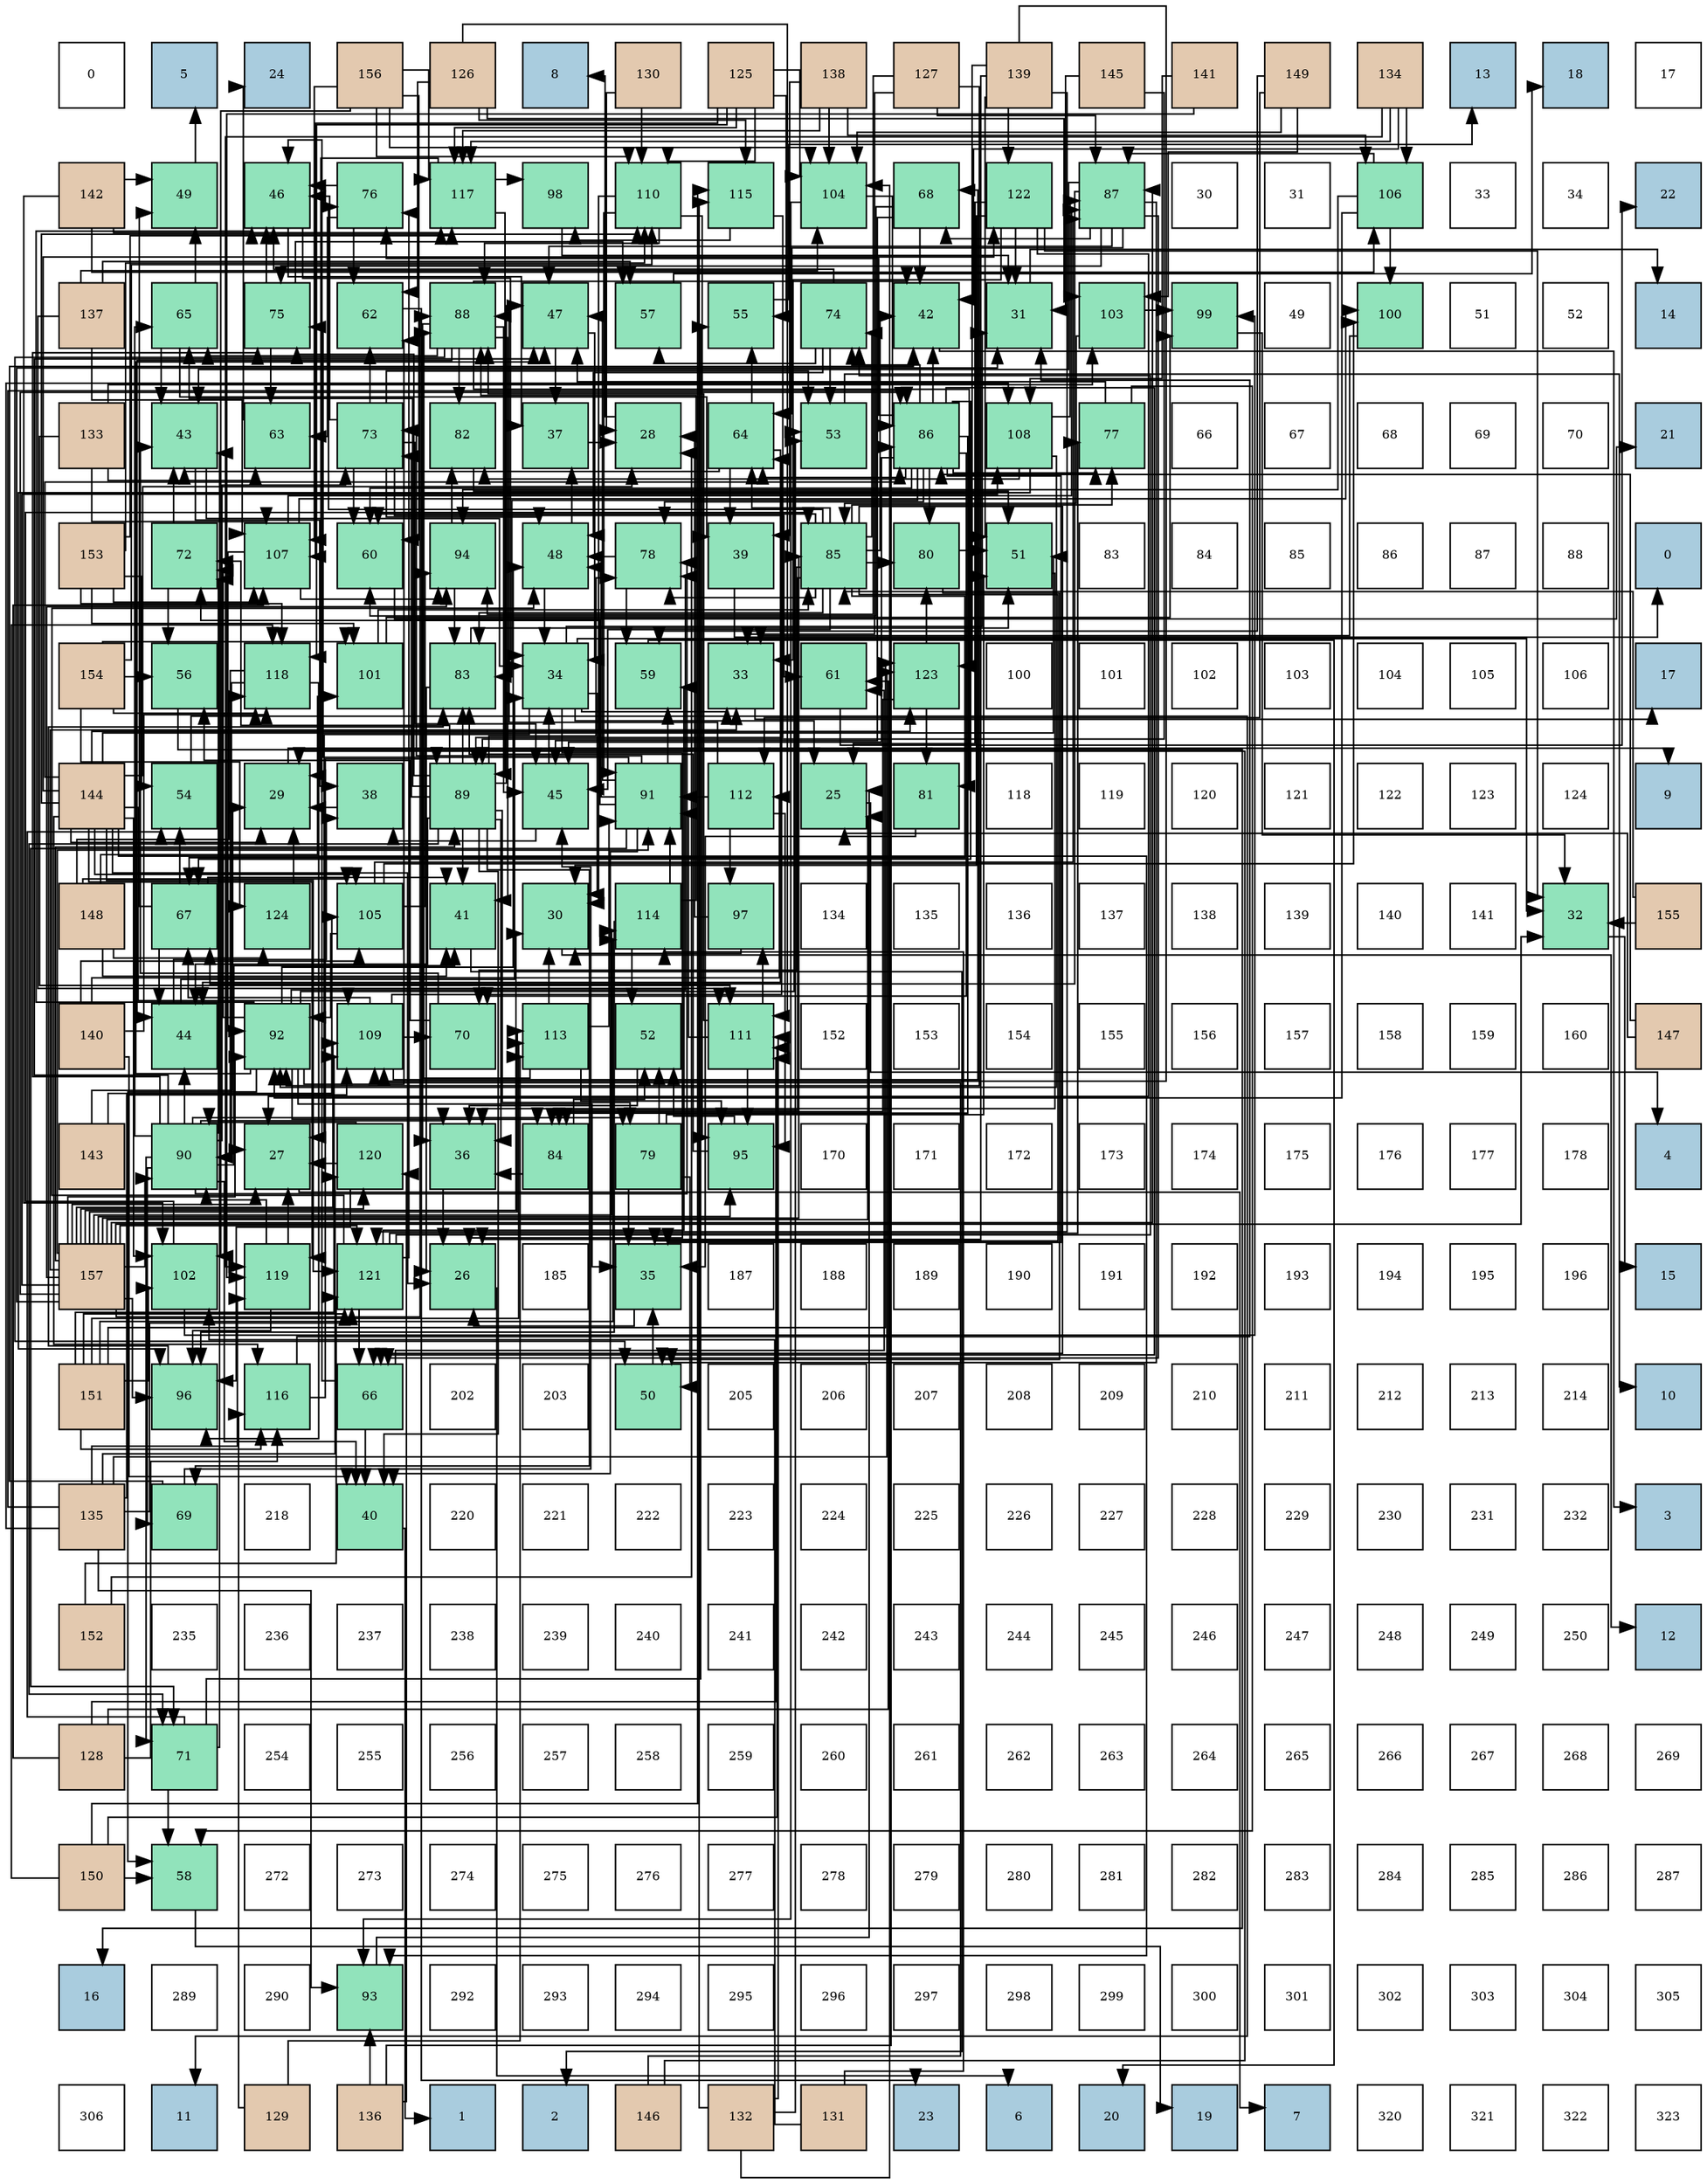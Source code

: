 digraph layout{
 rankdir=TB;
 splines=ortho;
 node [style=filled shape=square fixedsize=true width=0.6];
0[label="0", fontsize=8, fillcolor="#ffffff"];
1[label="5", fontsize=8, fillcolor="#a9ccde"];
2[label="24", fontsize=8, fillcolor="#a9ccde"];
3[label="156", fontsize=8, fillcolor="#e3c9af"];
4[label="126", fontsize=8, fillcolor="#e3c9af"];
5[label="8", fontsize=8, fillcolor="#a9ccde"];
6[label="130", fontsize=8, fillcolor="#e3c9af"];
7[label="125", fontsize=8, fillcolor="#e3c9af"];
8[label="138", fontsize=8, fillcolor="#e3c9af"];
9[label="127", fontsize=8, fillcolor="#e3c9af"];
10[label="139", fontsize=8, fillcolor="#e3c9af"];
11[label="145", fontsize=8, fillcolor="#e3c9af"];
12[label="141", fontsize=8, fillcolor="#e3c9af"];
13[label="149", fontsize=8, fillcolor="#e3c9af"];
14[label="134", fontsize=8, fillcolor="#e3c9af"];
15[label="13", fontsize=8, fillcolor="#a9ccde"];
16[label="18", fontsize=8, fillcolor="#a9ccde"];
17[label="17", fontsize=8, fillcolor="#ffffff"];
18[label="142", fontsize=8, fillcolor="#e3c9af"];
19[label="49", fontsize=8, fillcolor="#91e3bb"];
20[label="46", fontsize=8, fillcolor="#91e3bb"];
21[label="76", fontsize=8, fillcolor="#91e3bb"];
22[label="117", fontsize=8, fillcolor="#91e3bb"];
23[label="98", fontsize=8, fillcolor="#91e3bb"];
24[label="110", fontsize=8, fillcolor="#91e3bb"];
25[label="115", fontsize=8, fillcolor="#91e3bb"];
26[label="104", fontsize=8, fillcolor="#91e3bb"];
27[label="68", fontsize=8, fillcolor="#91e3bb"];
28[label="122", fontsize=8, fillcolor="#91e3bb"];
29[label="87", fontsize=8, fillcolor="#91e3bb"];
30[label="30", fontsize=8, fillcolor="#ffffff"];
31[label="31", fontsize=8, fillcolor="#ffffff"];
32[label="106", fontsize=8, fillcolor="#91e3bb"];
33[label="33", fontsize=8, fillcolor="#ffffff"];
34[label="34", fontsize=8, fillcolor="#ffffff"];
35[label="22", fontsize=8, fillcolor="#a9ccde"];
36[label="137", fontsize=8, fillcolor="#e3c9af"];
37[label="65", fontsize=8, fillcolor="#91e3bb"];
38[label="75", fontsize=8, fillcolor="#91e3bb"];
39[label="62", fontsize=8, fillcolor="#91e3bb"];
40[label="88", fontsize=8, fillcolor="#91e3bb"];
41[label="47", fontsize=8, fillcolor="#91e3bb"];
42[label="57", fontsize=8, fillcolor="#91e3bb"];
43[label="55", fontsize=8, fillcolor="#91e3bb"];
44[label="74", fontsize=8, fillcolor="#91e3bb"];
45[label="42", fontsize=8, fillcolor="#91e3bb"];
46[label="31", fontsize=8, fillcolor="#91e3bb"];
47[label="103", fontsize=8, fillcolor="#91e3bb"];
48[label="99", fontsize=8, fillcolor="#91e3bb"];
49[label="49", fontsize=8, fillcolor="#ffffff"];
50[label="100", fontsize=8, fillcolor="#91e3bb"];
51[label="51", fontsize=8, fillcolor="#ffffff"];
52[label="52", fontsize=8, fillcolor="#ffffff"];
53[label="14", fontsize=8, fillcolor="#a9ccde"];
54[label="133", fontsize=8, fillcolor="#e3c9af"];
55[label="43", fontsize=8, fillcolor="#91e3bb"];
56[label="63", fontsize=8, fillcolor="#91e3bb"];
57[label="73", fontsize=8, fillcolor="#91e3bb"];
58[label="82", fontsize=8, fillcolor="#91e3bb"];
59[label="37", fontsize=8, fillcolor="#91e3bb"];
60[label="28", fontsize=8, fillcolor="#91e3bb"];
61[label="64", fontsize=8, fillcolor="#91e3bb"];
62[label="53", fontsize=8, fillcolor="#91e3bb"];
63[label="86", fontsize=8, fillcolor="#91e3bb"];
64[label="108", fontsize=8, fillcolor="#91e3bb"];
65[label="77", fontsize=8, fillcolor="#91e3bb"];
66[label="66", fontsize=8, fillcolor="#ffffff"];
67[label="67", fontsize=8, fillcolor="#ffffff"];
68[label="68", fontsize=8, fillcolor="#ffffff"];
69[label="69", fontsize=8, fillcolor="#ffffff"];
70[label="70", fontsize=8, fillcolor="#ffffff"];
71[label="21", fontsize=8, fillcolor="#a9ccde"];
72[label="153", fontsize=8, fillcolor="#e3c9af"];
73[label="72", fontsize=8, fillcolor="#91e3bb"];
74[label="107", fontsize=8, fillcolor="#91e3bb"];
75[label="60", fontsize=8, fillcolor="#91e3bb"];
76[label="94", fontsize=8, fillcolor="#91e3bb"];
77[label="48", fontsize=8, fillcolor="#91e3bb"];
78[label="78", fontsize=8, fillcolor="#91e3bb"];
79[label="39", fontsize=8, fillcolor="#91e3bb"];
80[label="85", fontsize=8, fillcolor="#91e3bb"];
81[label="80", fontsize=8, fillcolor="#91e3bb"];
82[label="51", fontsize=8, fillcolor="#91e3bb"];
83[label="83", fontsize=8, fillcolor="#ffffff"];
84[label="84", fontsize=8, fillcolor="#ffffff"];
85[label="85", fontsize=8, fillcolor="#ffffff"];
86[label="86", fontsize=8, fillcolor="#ffffff"];
87[label="87", fontsize=8, fillcolor="#ffffff"];
88[label="88", fontsize=8, fillcolor="#ffffff"];
89[label="0", fontsize=8, fillcolor="#a9ccde"];
90[label="154", fontsize=8, fillcolor="#e3c9af"];
91[label="56", fontsize=8, fillcolor="#91e3bb"];
92[label="118", fontsize=8, fillcolor="#91e3bb"];
93[label="101", fontsize=8, fillcolor="#91e3bb"];
94[label="83", fontsize=8, fillcolor="#91e3bb"];
95[label="34", fontsize=8, fillcolor="#91e3bb"];
96[label="59", fontsize=8, fillcolor="#91e3bb"];
97[label="33", fontsize=8, fillcolor="#91e3bb"];
98[label="61", fontsize=8, fillcolor="#91e3bb"];
99[label="123", fontsize=8, fillcolor="#91e3bb"];
100[label="100", fontsize=8, fillcolor="#ffffff"];
101[label="101", fontsize=8, fillcolor="#ffffff"];
102[label="102", fontsize=8, fillcolor="#ffffff"];
103[label="103", fontsize=8, fillcolor="#ffffff"];
104[label="104", fontsize=8, fillcolor="#ffffff"];
105[label="105", fontsize=8, fillcolor="#ffffff"];
106[label="106", fontsize=8, fillcolor="#ffffff"];
107[label="17", fontsize=8, fillcolor="#a9ccde"];
108[label="144", fontsize=8, fillcolor="#e3c9af"];
109[label="54", fontsize=8, fillcolor="#91e3bb"];
110[label="29", fontsize=8, fillcolor="#91e3bb"];
111[label="38", fontsize=8, fillcolor="#91e3bb"];
112[label="89", fontsize=8, fillcolor="#91e3bb"];
113[label="45", fontsize=8, fillcolor="#91e3bb"];
114[label="91", fontsize=8, fillcolor="#91e3bb"];
115[label="112", fontsize=8, fillcolor="#91e3bb"];
116[label="25", fontsize=8, fillcolor="#91e3bb"];
117[label="81", fontsize=8, fillcolor="#91e3bb"];
118[label="118", fontsize=8, fillcolor="#ffffff"];
119[label="119", fontsize=8, fillcolor="#ffffff"];
120[label="120", fontsize=8, fillcolor="#ffffff"];
121[label="121", fontsize=8, fillcolor="#ffffff"];
122[label="122", fontsize=8, fillcolor="#ffffff"];
123[label="123", fontsize=8, fillcolor="#ffffff"];
124[label="124", fontsize=8, fillcolor="#ffffff"];
125[label="9", fontsize=8, fillcolor="#a9ccde"];
126[label="148", fontsize=8, fillcolor="#e3c9af"];
127[label="67", fontsize=8, fillcolor="#91e3bb"];
128[label="124", fontsize=8, fillcolor="#91e3bb"];
129[label="105", fontsize=8, fillcolor="#91e3bb"];
130[label="41", fontsize=8, fillcolor="#91e3bb"];
131[label="30", fontsize=8, fillcolor="#91e3bb"];
132[label="114", fontsize=8, fillcolor="#91e3bb"];
133[label="97", fontsize=8, fillcolor="#91e3bb"];
134[label="134", fontsize=8, fillcolor="#ffffff"];
135[label="135", fontsize=8, fillcolor="#ffffff"];
136[label="136", fontsize=8, fillcolor="#ffffff"];
137[label="137", fontsize=8, fillcolor="#ffffff"];
138[label="138", fontsize=8, fillcolor="#ffffff"];
139[label="139", fontsize=8, fillcolor="#ffffff"];
140[label="140", fontsize=8, fillcolor="#ffffff"];
141[label="141", fontsize=8, fillcolor="#ffffff"];
142[label="32", fontsize=8, fillcolor="#91e3bb"];
143[label="155", fontsize=8, fillcolor="#e3c9af"];
144[label="140", fontsize=8, fillcolor="#e3c9af"];
145[label="44", fontsize=8, fillcolor="#91e3bb"];
146[label="92", fontsize=8, fillcolor="#91e3bb"];
147[label="109", fontsize=8, fillcolor="#91e3bb"];
148[label="70", fontsize=8, fillcolor="#91e3bb"];
149[label="113", fontsize=8, fillcolor="#91e3bb"];
150[label="52", fontsize=8, fillcolor="#91e3bb"];
151[label="111", fontsize=8, fillcolor="#91e3bb"];
152[label="152", fontsize=8, fillcolor="#ffffff"];
153[label="153", fontsize=8, fillcolor="#ffffff"];
154[label="154", fontsize=8, fillcolor="#ffffff"];
155[label="155", fontsize=8, fillcolor="#ffffff"];
156[label="156", fontsize=8, fillcolor="#ffffff"];
157[label="157", fontsize=8, fillcolor="#ffffff"];
158[label="158", fontsize=8, fillcolor="#ffffff"];
159[label="159", fontsize=8, fillcolor="#ffffff"];
160[label="160", fontsize=8, fillcolor="#ffffff"];
161[label="147", fontsize=8, fillcolor="#e3c9af"];
162[label="143", fontsize=8, fillcolor="#e3c9af"];
163[label="90", fontsize=8, fillcolor="#91e3bb"];
164[label="27", fontsize=8, fillcolor="#91e3bb"];
165[label="120", fontsize=8, fillcolor="#91e3bb"];
166[label="36", fontsize=8, fillcolor="#91e3bb"];
167[label="84", fontsize=8, fillcolor="#91e3bb"];
168[label="79", fontsize=8, fillcolor="#91e3bb"];
169[label="95", fontsize=8, fillcolor="#91e3bb"];
170[label="170", fontsize=8, fillcolor="#ffffff"];
171[label="171", fontsize=8, fillcolor="#ffffff"];
172[label="172", fontsize=8, fillcolor="#ffffff"];
173[label="173", fontsize=8, fillcolor="#ffffff"];
174[label="174", fontsize=8, fillcolor="#ffffff"];
175[label="175", fontsize=8, fillcolor="#ffffff"];
176[label="176", fontsize=8, fillcolor="#ffffff"];
177[label="177", fontsize=8, fillcolor="#ffffff"];
178[label="178", fontsize=8, fillcolor="#ffffff"];
179[label="4", fontsize=8, fillcolor="#a9ccde"];
180[label="157", fontsize=8, fillcolor="#e3c9af"];
181[label="102", fontsize=8, fillcolor="#91e3bb"];
182[label="119", fontsize=8, fillcolor="#91e3bb"];
183[label="121", fontsize=8, fillcolor="#91e3bb"];
184[label="26", fontsize=8, fillcolor="#91e3bb"];
185[label="185", fontsize=8, fillcolor="#ffffff"];
186[label="35", fontsize=8, fillcolor="#91e3bb"];
187[label="187", fontsize=8, fillcolor="#ffffff"];
188[label="188", fontsize=8, fillcolor="#ffffff"];
189[label="189", fontsize=8, fillcolor="#ffffff"];
190[label="190", fontsize=8, fillcolor="#ffffff"];
191[label="191", fontsize=8, fillcolor="#ffffff"];
192[label="192", fontsize=8, fillcolor="#ffffff"];
193[label="193", fontsize=8, fillcolor="#ffffff"];
194[label="194", fontsize=8, fillcolor="#ffffff"];
195[label="195", fontsize=8, fillcolor="#ffffff"];
196[label="196", fontsize=8, fillcolor="#ffffff"];
197[label="15", fontsize=8, fillcolor="#a9ccde"];
198[label="151", fontsize=8, fillcolor="#e3c9af"];
199[label="96", fontsize=8, fillcolor="#91e3bb"];
200[label="116", fontsize=8, fillcolor="#91e3bb"];
201[label="66", fontsize=8, fillcolor="#91e3bb"];
202[label="202", fontsize=8, fillcolor="#ffffff"];
203[label="203", fontsize=8, fillcolor="#ffffff"];
204[label="50", fontsize=8, fillcolor="#91e3bb"];
205[label="205", fontsize=8, fillcolor="#ffffff"];
206[label="206", fontsize=8, fillcolor="#ffffff"];
207[label="207", fontsize=8, fillcolor="#ffffff"];
208[label="208", fontsize=8, fillcolor="#ffffff"];
209[label="209", fontsize=8, fillcolor="#ffffff"];
210[label="210", fontsize=8, fillcolor="#ffffff"];
211[label="211", fontsize=8, fillcolor="#ffffff"];
212[label="212", fontsize=8, fillcolor="#ffffff"];
213[label="213", fontsize=8, fillcolor="#ffffff"];
214[label="214", fontsize=8, fillcolor="#ffffff"];
215[label="10", fontsize=8, fillcolor="#a9ccde"];
216[label="135", fontsize=8, fillcolor="#e3c9af"];
217[label="69", fontsize=8, fillcolor="#91e3bb"];
218[label="218", fontsize=8, fillcolor="#ffffff"];
219[label="40", fontsize=8, fillcolor="#91e3bb"];
220[label="220", fontsize=8, fillcolor="#ffffff"];
221[label="221", fontsize=8, fillcolor="#ffffff"];
222[label="222", fontsize=8, fillcolor="#ffffff"];
223[label="223", fontsize=8, fillcolor="#ffffff"];
224[label="224", fontsize=8, fillcolor="#ffffff"];
225[label="225", fontsize=8, fillcolor="#ffffff"];
226[label="226", fontsize=8, fillcolor="#ffffff"];
227[label="227", fontsize=8, fillcolor="#ffffff"];
228[label="228", fontsize=8, fillcolor="#ffffff"];
229[label="229", fontsize=8, fillcolor="#ffffff"];
230[label="230", fontsize=8, fillcolor="#ffffff"];
231[label="231", fontsize=8, fillcolor="#ffffff"];
232[label="232", fontsize=8, fillcolor="#ffffff"];
233[label="3", fontsize=8, fillcolor="#a9ccde"];
234[label="152", fontsize=8, fillcolor="#e3c9af"];
235[label="235", fontsize=8, fillcolor="#ffffff"];
236[label="236", fontsize=8, fillcolor="#ffffff"];
237[label="237", fontsize=8, fillcolor="#ffffff"];
238[label="238", fontsize=8, fillcolor="#ffffff"];
239[label="239", fontsize=8, fillcolor="#ffffff"];
240[label="240", fontsize=8, fillcolor="#ffffff"];
241[label="241", fontsize=8, fillcolor="#ffffff"];
242[label="242", fontsize=8, fillcolor="#ffffff"];
243[label="243", fontsize=8, fillcolor="#ffffff"];
244[label="244", fontsize=8, fillcolor="#ffffff"];
245[label="245", fontsize=8, fillcolor="#ffffff"];
246[label="246", fontsize=8, fillcolor="#ffffff"];
247[label="247", fontsize=8, fillcolor="#ffffff"];
248[label="248", fontsize=8, fillcolor="#ffffff"];
249[label="249", fontsize=8, fillcolor="#ffffff"];
250[label="250", fontsize=8, fillcolor="#ffffff"];
251[label="12", fontsize=8, fillcolor="#a9ccde"];
252[label="128", fontsize=8, fillcolor="#e3c9af"];
253[label="71", fontsize=8, fillcolor="#91e3bb"];
254[label="254", fontsize=8, fillcolor="#ffffff"];
255[label="255", fontsize=8, fillcolor="#ffffff"];
256[label="256", fontsize=8, fillcolor="#ffffff"];
257[label="257", fontsize=8, fillcolor="#ffffff"];
258[label="258", fontsize=8, fillcolor="#ffffff"];
259[label="259", fontsize=8, fillcolor="#ffffff"];
260[label="260", fontsize=8, fillcolor="#ffffff"];
261[label="261", fontsize=8, fillcolor="#ffffff"];
262[label="262", fontsize=8, fillcolor="#ffffff"];
263[label="263", fontsize=8, fillcolor="#ffffff"];
264[label="264", fontsize=8, fillcolor="#ffffff"];
265[label="265", fontsize=8, fillcolor="#ffffff"];
266[label="266", fontsize=8, fillcolor="#ffffff"];
267[label="267", fontsize=8, fillcolor="#ffffff"];
268[label="268", fontsize=8, fillcolor="#ffffff"];
269[label="269", fontsize=8, fillcolor="#ffffff"];
270[label="150", fontsize=8, fillcolor="#e3c9af"];
271[label="58", fontsize=8, fillcolor="#91e3bb"];
272[label="272", fontsize=8, fillcolor="#ffffff"];
273[label="273", fontsize=8, fillcolor="#ffffff"];
274[label="274", fontsize=8, fillcolor="#ffffff"];
275[label="275", fontsize=8, fillcolor="#ffffff"];
276[label="276", fontsize=8, fillcolor="#ffffff"];
277[label="277", fontsize=8, fillcolor="#ffffff"];
278[label="278", fontsize=8, fillcolor="#ffffff"];
279[label="279", fontsize=8, fillcolor="#ffffff"];
280[label="280", fontsize=8, fillcolor="#ffffff"];
281[label="281", fontsize=8, fillcolor="#ffffff"];
282[label="282", fontsize=8, fillcolor="#ffffff"];
283[label="283", fontsize=8, fillcolor="#ffffff"];
284[label="284", fontsize=8, fillcolor="#ffffff"];
285[label="285", fontsize=8, fillcolor="#ffffff"];
286[label="286", fontsize=8, fillcolor="#ffffff"];
287[label="287", fontsize=8, fillcolor="#ffffff"];
288[label="16", fontsize=8, fillcolor="#a9ccde"];
289[label="289", fontsize=8, fillcolor="#ffffff"];
290[label="290", fontsize=8, fillcolor="#ffffff"];
291[label="93", fontsize=8, fillcolor="#91e3bb"];
292[label="292", fontsize=8, fillcolor="#ffffff"];
293[label="293", fontsize=8, fillcolor="#ffffff"];
294[label="294", fontsize=8, fillcolor="#ffffff"];
295[label="295", fontsize=8, fillcolor="#ffffff"];
296[label="296", fontsize=8, fillcolor="#ffffff"];
297[label="297", fontsize=8, fillcolor="#ffffff"];
298[label="298", fontsize=8, fillcolor="#ffffff"];
299[label="299", fontsize=8, fillcolor="#ffffff"];
300[label="300", fontsize=8, fillcolor="#ffffff"];
301[label="301", fontsize=8, fillcolor="#ffffff"];
302[label="302", fontsize=8, fillcolor="#ffffff"];
303[label="303", fontsize=8, fillcolor="#ffffff"];
304[label="304", fontsize=8, fillcolor="#ffffff"];
305[label="305", fontsize=8, fillcolor="#ffffff"];
306[label="306", fontsize=8, fillcolor="#ffffff"];
307[label="11", fontsize=8, fillcolor="#a9ccde"];
308[label="129", fontsize=8, fillcolor="#e3c9af"];
309[label="136", fontsize=8, fillcolor="#e3c9af"];
310[label="1", fontsize=8, fillcolor="#a9ccde"];
311[label="2", fontsize=8, fillcolor="#a9ccde"];
312[label="146", fontsize=8, fillcolor="#e3c9af"];
313[label="132", fontsize=8, fillcolor="#e3c9af"];
314[label="131", fontsize=8, fillcolor="#e3c9af"];
315[label="23", fontsize=8, fillcolor="#a9ccde"];
316[label="6", fontsize=8, fillcolor="#a9ccde"];
317[label="20", fontsize=8, fillcolor="#a9ccde"];
318[label="19", fontsize=8, fillcolor="#a9ccde"];
319[label="7", fontsize=8, fillcolor="#a9ccde"];
320[label="320", fontsize=8, fillcolor="#ffffff"];
321[label="321", fontsize=8, fillcolor="#ffffff"];
322[label="322", fontsize=8, fillcolor="#ffffff"];
323[label="323", fontsize=8, fillcolor="#ffffff"];
edge [constraint=false, style=vis];116 -> 179;
184 -> 316;
164 -> 319;
60 -> 5;
110 -> 125;
131 -> 251;
46 -> 53;
142 -> 197;
97 -> 107;
95 -> 116;
95 -> 184;
95 -> 164;
95 -> 131;
95 -> 46;
95 -> 142;
95 -> 97;
186 -> 184;
166 -> 184;
59 -> 60;
111 -> 110;
79 -> 89;
219 -> 310;
130 -> 311;
45 -> 233;
55 -> 95;
55 -> 111;
145 -> 95;
145 -> 111;
113 -> 95;
113 -> 111;
20 -> 95;
20 -> 59;
41 -> 95;
41 -> 59;
77 -> 95;
77 -> 59;
19 -> 1;
204 -> 186;
82 -> 166;
150 -> 166;
62 -> 215;
109 -> 307;
43 -> 15;
91 -> 288;
42 -> 16;
271 -> 318;
96 -> 317;
75 -> 71;
98 -> 35;
39 -> 315;
56 -> 2;
61 -> 79;
61 -> 55;
61 -> 145;
61 -> 43;
37 -> 79;
37 -> 55;
37 -> 19;
201 -> 219;
201 -> 20;
201 -> 98;
127 -> 130;
127 -> 145;
127 -> 19;
127 -> 109;
27 -> 45;
27 -> 113;
27 -> 75;
217 -> 45;
217 -> 113;
148 -> 55;
148 -> 91;
253 -> 55;
253 -> 109;
253 -> 43;
253 -> 271;
73 -> 55;
73 -> 91;
57 -> 113;
57 -> 20;
57 -> 77;
57 -> 62;
57 -> 75;
57 -> 98;
57 -> 39;
44 -> 20;
44 -> 77;
44 -> 62;
44 -> 42;
38 -> 20;
38 -> 42;
38 -> 56;
21 -> 20;
21 -> 39;
21 -> 56;
65 -> 41;
65 -> 271;
78 -> 77;
78 -> 96;
168 -> 186;
168 -> 204;
168 -> 82;
168 -> 150;
81 -> 204;
81 -> 82;
117 -> 186;
58 -> 82;
94 -> 184;
94 -> 82;
167 -> 166;
167 -> 150;
80 -> 186;
80 -> 45;
80 -> 113;
80 -> 75;
80 -> 61;
80 -> 201;
80 -> 127;
80 -> 148;
80 -> 44;
80 -> 21;
80 -> 65;
80 -> 78;
80 -> 81;
80 -> 94;
80 -> 167;
63 -> 186;
63 -> 45;
63 -> 113;
63 -> 75;
63 -> 61;
63 -> 201;
63 -> 127;
63 -> 148;
63 -> 44;
63 -> 21;
63 -> 65;
63 -> 78;
63 -> 81;
63 -> 94;
63 -> 167;
29 -> 55;
29 -> 41;
29 -> 204;
29 -> 61;
29 -> 201;
29 -> 127;
29 -> 27;
29 -> 38;
40 -> 166;
40 -> 130;
40 -> 45;
40 -> 145;
40 -> 113;
40 -> 204;
40 -> 37;
40 -> 117;
40 -> 58;
112 -> 166;
112 -> 219;
112 -> 130;
112 -> 145;
112 -> 41;
112 -> 37;
112 -> 217;
112 -> 253;
112 -> 73;
112 -> 57;
112 -> 38;
112 -> 78;
112 -> 168;
112 -> 94;
163 -> 166;
163 -> 219;
163 -> 130;
163 -> 145;
163 -> 41;
163 -> 37;
163 -> 217;
163 -> 253;
163 -> 73;
163 -> 57;
163 -> 38;
163 -> 78;
163 -> 168;
114 -> 219;
114 -> 41;
114 -> 77;
114 -> 96;
114 -> 253;
114 -> 73;
114 -> 57;
114 -> 38;
146 -> 186;
146 -> 20;
146 -> 41;
146 -> 77;
146 -> 62;
146 -> 271;
146 -> 39;
146 -> 73;
146 -> 78;
146 -> 167;
291 -> 116;
76 -> 58;
76 -> 94;
169 -> 150;
169 -> 94;
199 -> 94;
133 -> 60;
133 -> 131;
23 -> 46;
48 -> 142;
50 -> 97;
93 -> 80;
93 -> 48;
181 -> 80;
181 -> 48;
47 -> 80;
47 -> 48;
26 -> 63;
26 -> 291;
129 -> 29;
129 -> 146;
129 -> 76;
129 -> 50;
32 -> 29;
32 -> 146;
32 -> 76;
32 -> 50;
74 -> 29;
74 -> 146;
74 -> 76;
74 -> 50;
64 -> 58;
64 -> 29;
64 -> 146;
64 -> 199;
147 -> 61;
147 -> 127;
147 -> 27;
147 -> 148;
24 -> 131;
24 -> 40;
24 -> 114;
24 -> 169;
151 -> 40;
151 -> 114;
151 -> 169;
151 -> 133;
115 -> 40;
115 -> 114;
115 -> 169;
115 -> 133;
149 -> 131;
149 -> 40;
149 -> 114;
149 -> 169;
132 -> 150;
132 -> 40;
132 -> 114;
132 -> 199;
25 -> 112;
25 -> 23;
200 -> 46;
200 -> 112;
22 -> 110;
22 -> 112;
22 -> 23;
92 -> 164;
92 -> 163;
92 -> 199;
182 -> 164;
182 -> 163;
182 -> 199;
165 -> 164;
165 -> 163;
165 -> 199;
183 -> 77;
183 -> 96;
183 -> 201;
183 -> 44;
183 -> 21;
183 -> 65;
28 -> 116;
28 -> 164;
28 -> 131;
28 -> 46;
28 -> 142;
28 -> 97;
99 -> 81;
99 -> 117;
99 -> 167;
128 -> 110;
7 -> 43;
7 -> 26;
7 -> 74;
7 -> 24;
7 -> 22;
7 -> 92;
4 -> 39;
4 -> 47;
4 -> 151;
4 -> 25;
9 -> 97;
9 -> 29;
9 -> 146;
9 -> 76;
252 -> 98;
252 -> 74;
252 -> 151;
252 -> 200;
308 -> 149;
308 -> 200;
6 -> 60;
6 -> 24;
314 -> 181;
314 -> 132;
313 -> 62;
313 -> 26;
313 -> 151;
313 -> 25;
54 -> 56;
54 -> 47;
54 -> 74;
54 -> 151;
14 -> 45;
14 -> 32;
14 -> 22;
14 -> 182;
216 -> 63;
216 -> 291;
216 -> 64;
216 -> 147;
216 -> 182;
216 -> 165;
216 -> 183;
216 -> 99;
309 -> 63;
309 -> 291;
309 -> 165;
36 -> 42;
36 -> 26;
36 -> 74;
36 -> 151;
8 -> 79;
8 -> 26;
8 -> 32;
8 -> 22;
10 -> 184;
10 -> 82;
10 -> 147;
10 -> 183;
10 -> 28;
10 -> 99;
144 -> 219;
144 -> 129;
144 -> 115;
144 -> 92;
12 -> 64;
12 -> 182;
18 -> 19;
18 -> 181;
18 -> 32;
18 -> 22;
162 -> 110;
162 -> 129;
108 -> 184;
108 -> 60;
108 -> 110;
108 -> 82;
108 -> 63;
108 -> 291;
108 -> 181;
108 -> 129;
108 -> 147;
108 -> 24;
108 -> 200;
108 -> 182;
108 -> 183;
108 -> 28;
108 -> 99;
11 -> 46;
11 -> 112;
312 -> 110;
312 -> 147;
161 -> 116;
161 -> 63;
126 -> 130;
126 -> 93;
126 -> 129;
126 -> 92;
126 -> 128;
13 -> 96;
13 -> 47;
13 -> 26;
13 -> 115;
270 -> 271;
270 -> 151;
270 -> 25;
270 -> 92;
198 -> 181;
198 -> 147;
198 -> 149;
198 -> 132;
198 -> 200;
198 -> 183;
198 -> 99;
234 -> 60;
234 -> 183;
72 -> 109;
72 -> 93;
72 -> 74;
72 -> 24;
72 -> 22;
72 -> 92;
90 -> 91;
90 -> 93;
90 -> 24;
90 -> 92;
90 -> 128;
143 -> 142;
143 -> 80;
3 -> 75;
3 -> 181;
3 -> 26;
3 -> 74;
3 -> 24;
3 -> 22;
180 -> 116;
180 -> 164;
180 -> 131;
180 -> 46;
180 -> 142;
180 -> 97;
180 -> 80;
180 -> 63;
180 -> 29;
180 -> 40;
180 -> 112;
180 -> 163;
180 -> 114;
180 -> 146;
180 -> 76;
180 -> 169;
180 -> 199;
180 -> 64;
180 -> 147;
180 -> 149;
180 -> 132;
180 -> 165;
180 -> 183;
edge [constraint=true, style=invis];
0 -> 18 -> 36 -> 54 -> 72 -> 90 -> 108 -> 126 -> 144 -> 162 -> 180 -> 198 -> 216 -> 234 -> 252 -> 270 -> 288 -> 306;
1 -> 19 -> 37 -> 55 -> 73 -> 91 -> 109 -> 127 -> 145 -> 163 -> 181 -> 199 -> 217 -> 235 -> 253 -> 271 -> 289 -> 307;
2 -> 20 -> 38 -> 56 -> 74 -> 92 -> 110 -> 128 -> 146 -> 164 -> 182 -> 200 -> 218 -> 236 -> 254 -> 272 -> 290 -> 308;
3 -> 21 -> 39 -> 57 -> 75 -> 93 -> 111 -> 129 -> 147 -> 165 -> 183 -> 201 -> 219 -> 237 -> 255 -> 273 -> 291 -> 309;
4 -> 22 -> 40 -> 58 -> 76 -> 94 -> 112 -> 130 -> 148 -> 166 -> 184 -> 202 -> 220 -> 238 -> 256 -> 274 -> 292 -> 310;
5 -> 23 -> 41 -> 59 -> 77 -> 95 -> 113 -> 131 -> 149 -> 167 -> 185 -> 203 -> 221 -> 239 -> 257 -> 275 -> 293 -> 311;
6 -> 24 -> 42 -> 60 -> 78 -> 96 -> 114 -> 132 -> 150 -> 168 -> 186 -> 204 -> 222 -> 240 -> 258 -> 276 -> 294 -> 312;
7 -> 25 -> 43 -> 61 -> 79 -> 97 -> 115 -> 133 -> 151 -> 169 -> 187 -> 205 -> 223 -> 241 -> 259 -> 277 -> 295 -> 313;
8 -> 26 -> 44 -> 62 -> 80 -> 98 -> 116 -> 134 -> 152 -> 170 -> 188 -> 206 -> 224 -> 242 -> 260 -> 278 -> 296 -> 314;
9 -> 27 -> 45 -> 63 -> 81 -> 99 -> 117 -> 135 -> 153 -> 171 -> 189 -> 207 -> 225 -> 243 -> 261 -> 279 -> 297 -> 315;
10 -> 28 -> 46 -> 64 -> 82 -> 100 -> 118 -> 136 -> 154 -> 172 -> 190 -> 208 -> 226 -> 244 -> 262 -> 280 -> 298 -> 316;
11 -> 29 -> 47 -> 65 -> 83 -> 101 -> 119 -> 137 -> 155 -> 173 -> 191 -> 209 -> 227 -> 245 -> 263 -> 281 -> 299 -> 317;
12 -> 30 -> 48 -> 66 -> 84 -> 102 -> 120 -> 138 -> 156 -> 174 -> 192 -> 210 -> 228 -> 246 -> 264 -> 282 -> 300 -> 318;
13 -> 31 -> 49 -> 67 -> 85 -> 103 -> 121 -> 139 -> 157 -> 175 -> 193 -> 211 -> 229 -> 247 -> 265 -> 283 -> 301 -> 319;
14 -> 32 -> 50 -> 68 -> 86 -> 104 -> 122 -> 140 -> 158 -> 176 -> 194 -> 212 -> 230 -> 248 -> 266 -> 284 -> 302 -> 320;
15 -> 33 -> 51 -> 69 -> 87 -> 105 -> 123 -> 141 -> 159 -> 177 -> 195 -> 213 -> 231 -> 249 -> 267 -> 285 -> 303 -> 321;
16 -> 34 -> 52 -> 70 -> 88 -> 106 -> 124 -> 142 -> 160 -> 178 -> 196 -> 214 -> 232 -> 250 -> 268 -> 286 -> 304 -> 322;
17 -> 35 -> 53 -> 71 -> 89 -> 107 -> 125 -> 143 -> 161 -> 179 -> 197 -> 215 -> 233 -> 251 -> 269 -> 287 -> 305 -> 323;
rank = same {0 -> 1 -> 2 -> 3 -> 4 -> 5 -> 6 -> 7 -> 8 -> 9 -> 10 -> 11 -> 12 -> 13 -> 14 -> 15 -> 16 -> 17};
rank = same {18 -> 19 -> 20 -> 21 -> 22 -> 23 -> 24 -> 25 -> 26 -> 27 -> 28 -> 29 -> 30 -> 31 -> 32 -> 33 -> 34 -> 35};
rank = same {36 -> 37 -> 38 -> 39 -> 40 -> 41 -> 42 -> 43 -> 44 -> 45 -> 46 -> 47 -> 48 -> 49 -> 50 -> 51 -> 52 -> 53};
rank = same {54 -> 55 -> 56 -> 57 -> 58 -> 59 -> 60 -> 61 -> 62 -> 63 -> 64 -> 65 -> 66 -> 67 -> 68 -> 69 -> 70 -> 71};
rank = same {72 -> 73 -> 74 -> 75 -> 76 -> 77 -> 78 -> 79 -> 80 -> 81 -> 82 -> 83 -> 84 -> 85 -> 86 -> 87 -> 88 -> 89};
rank = same {90 -> 91 -> 92 -> 93 -> 94 -> 95 -> 96 -> 97 -> 98 -> 99 -> 100 -> 101 -> 102 -> 103 -> 104 -> 105 -> 106 -> 107};
rank = same {108 -> 109 -> 110 -> 111 -> 112 -> 113 -> 114 -> 115 -> 116 -> 117 -> 118 -> 119 -> 120 -> 121 -> 122 -> 123 -> 124 -> 125};
rank = same {126 -> 127 -> 128 -> 129 -> 130 -> 131 -> 132 -> 133 -> 134 -> 135 -> 136 -> 137 -> 138 -> 139 -> 140 -> 141 -> 142 -> 143};
rank = same {144 -> 145 -> 146 -> 147 -> 148 -> 149 -> 150 -> 151 -> 152 -> 153 -> 154 -> 155 -> 156 -> 157 -> 158 -> 159 -> 160 -> 161};
rank = same {162 -> 163 -> 164 -> 165 -> 166 -> 167 -> 168 -> 169 -> 170 -> 171 -> 172 -> 173 -> 174 -> 175 -> 176 -> 177 -> 178 -> 179};
rank = same {180 -> 181 -> 182 -> 183 -> 184 -> 185 -> 186 -> 187 -> 188 -> 189 -> 190 -> 191 -> 192 -> 193 -> 194 -> 195 -> 196 -> 197};
rank = same {198 -> 199 -> 200 -> 201 -> 202 -> 203 -> 204 -> 205 -> 206 -> 207 -> 208 -> 209 -> 210 -> 211 -> 212 -> 213 -> 214 -> 215};
rank = same {216 -> 217 -> 218 -> 219 -> 220 -> 221 -> 222 -> 223 -> 224 -> 225 -> 226 -> 227 -> 228 -> 229 -> 230 -> 231 -> 232 -> 233};
rank = same {234 -> 235 -> 236 -> 237 -> 238 -> 239 -> 240 -> 241 -> 242 -> 243 -> 244 -> 245 -> 246 -> 247 -> 248 -> 249 -> 250 -> 251};
rank = same {252 -> 253 -> 254 -> 255 -> 256 -> 257 -> 258 -> 259 -> 260 -> 261 -> 262 -> 263 -> 264 -> 265 -> 266 -> 267 -> 268 -> 269};
rank = same {270 -> 271 -> 272 -> 273 -> 274 -> 275 -> 276 -> 277 -> 278 -> 279 -> 280 -> 281 -> 282 -> 283 -> 284 -> 285 -> 286 -> 287};
rank = same {288 -> 289 -> 290 -> 291 -> 292 -> 293 -> 294 -> 295 -> 296 -> 297 -> 298 -> 299 -> 300 -> 301 -> 302 -> 303 -> 304 -> 305};
rank = same {306 -> 307 -> 308 -> 309 -> 310 -> 311 -> 312 -> 313 -> 314 -> 315 -> 316 -> 317 -> 318 -> 319 -> 320 -> 321 -> 322 -> 323};
}